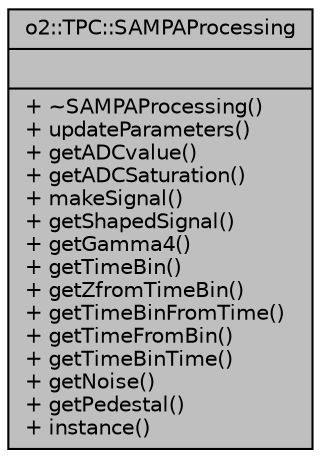 digraph "o2::TPC::SAMPAProcessing"
{
 // INTERACTIVE_SVG=YES
  bgcolor="transparent";
  edge [fontname="Helvetica",fontsize="10",labelfontname="Helvetica",labelfontsize="10"];
  node [fontname="Helvetica",fontsize="10",shape=record];
  Node1 [label="{o2::TPC::SAMPAProcessing\n||+ ~SAMPAProcessing()\l+ updateParameters()\l+ getADCvalue()\l+ getADCSaturation()\l+ makeSignal()\l+ getShapedSignal()\l+ getGamma4()\l+ getTimeBin()\l+ getZfromTimeBin()\l+ getTimeBinFromTime()\l+ getTimeFromBin()\l+ getTimeBinTime()\l+ getNoise()\l+ getPedestal()\l+ instance()\l}",height=0.2,width=0.4,color="black", fillcolor="grey75", style="filled" fontcolor="black"];
}
